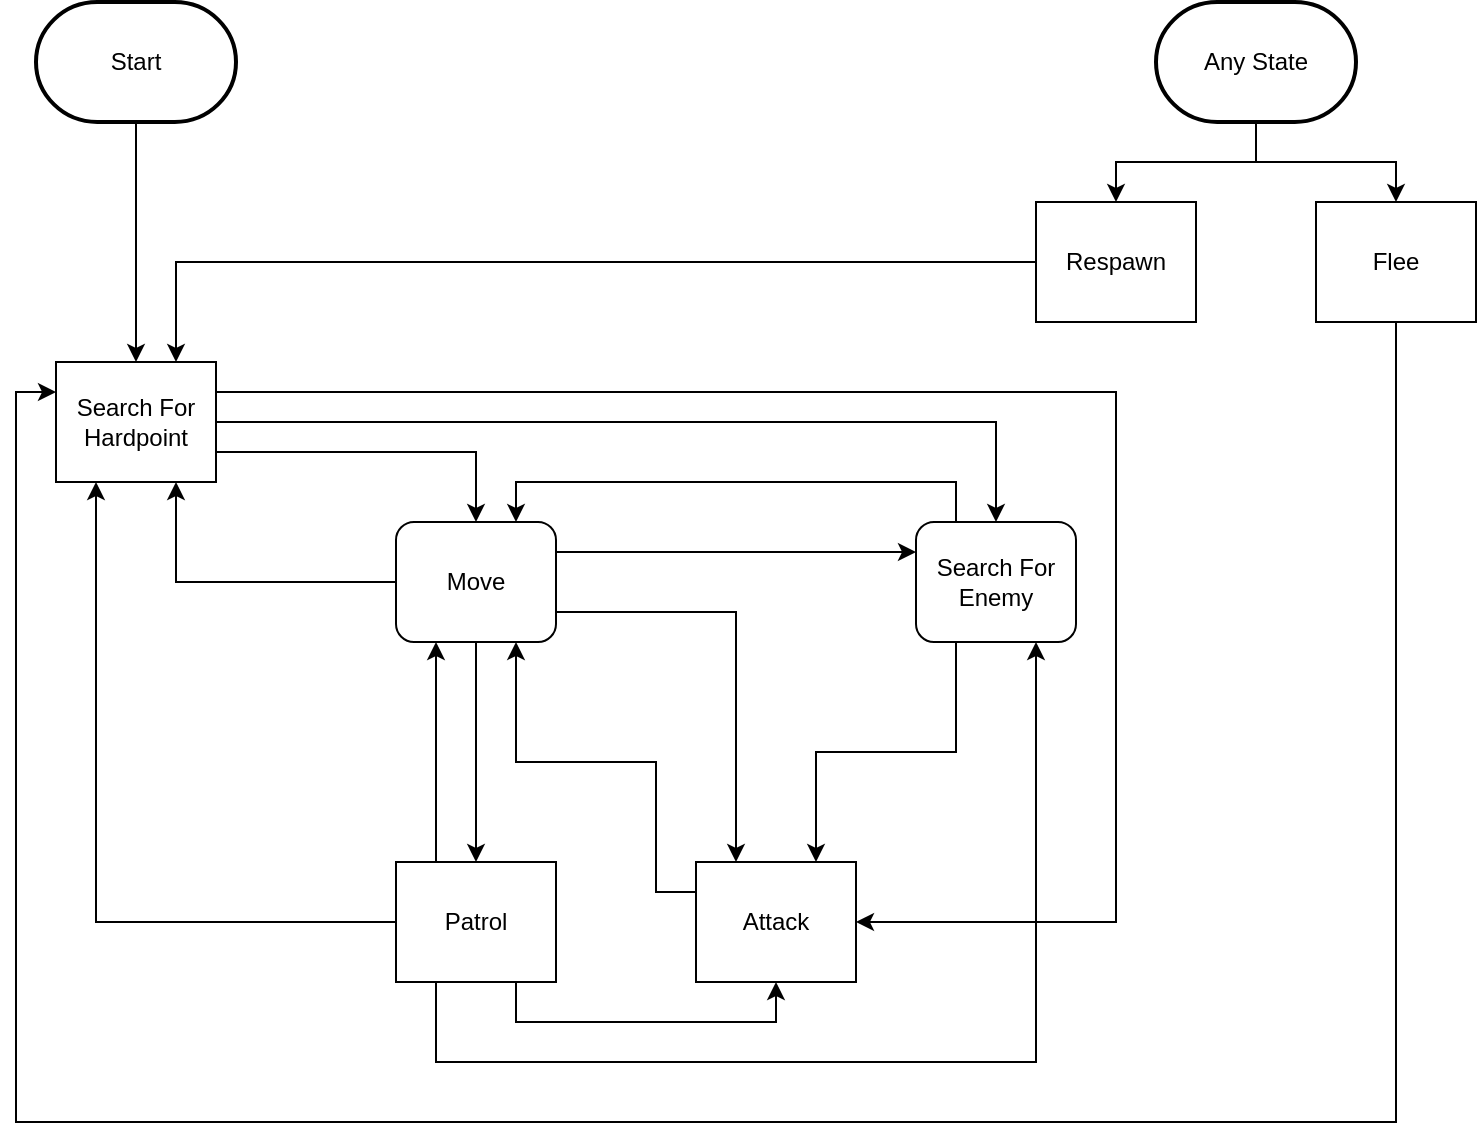 <mxfile version="18.0.2" type="device"><diagram id="C5RBs43oDa-KdzZeNtuy" name="Page-1"><mxGraphModel dx="1021" dy="529" grid="1" gridSize="10" guides="1" tooltips="1" connect="1" arrows="1" fold="1" page="1" pageScale="1" pageWidth="827" pageHeight="1169" math="0" shadow="0"><root><mxCell id="WIyWlLk6GJQsqaUBKTNV-0"/><mxCell id="WIyWlLk6GJQsqaUBKTNV-1" parent="WIyWlLk6GJQsqaUBKTNV-0"/><mxCell id="H1Xmcasd-IbVc5bnEENe-52" style="edgeStyle=orthogonalEdgeStyle;rounded=0;orthogonalLoop=1;jettySize=auto;html=1;exitX=0.5;exitY=1;exitDx=0;exitDy=0;entryX=0.5;entryY=0;entryDx=0;entryDy=0;" edge="1" parent="WIyWlLk6GJQsqaUBKTNV-1" source="H1Xmcasd-IbVc5bnEENe-0" target="H1Xmcasd-IbVc5bnEENe-5"><mxGeometry relative="1" as="geometry"/></mxCell><mxCell id="H1Xmcasd-IbVc5bnEENe-61" style="edgeStyle=orthogonalEdgeStyle;rounded=0;orthogonalLoop=1;jettySize=auto;html=1;exitX=1;exitY=0.75;exitDx=0;exitDy=0;entryX=0.25;entryY=0;entryDx=0;entryDy=0;" edge="1" parent="WIyWlLk6GJQsqaUBKTNV-1" source="H1Xmcasd-IbVc5bnEENe-0" target="H1Xmcasd-IbVc5bnEENe-6"><mxGeometry relative="1" as="geometry"/></mxCell><mxCell id="H1Xmcasd-IbVc5bnEENe-62" style="edgeStyle=orthogonalEdgeStyle;rounded=0;orthogonalLoop=1;jettySize=auto;html=1;exitX=1;exitY=0.25;exitDx=0;exitDy=0;entryX=0;entryY=0.25;entryDx=0;entryDy=0;" edge="1" parent="WIyWlLk6GJQsqaUBKTNV-1" source="H1Xmcasd-IbVc5bnEENe-0" target="H1Xmcasd-IbVc5bnEENe-8"><mxGeometry relative="1" as="geometry"/></mxCell><mxCell id="H1Xmcasd-IbVc5bnEENe-64" style="edgeStyle=orthogonalEdgeStyle;rounded=0;orthogonalLoop=1;jettySize=auto;html=1;exitX=0;exitY=0.5;exitDx=0;exitDy=0;entryX=0.75;entryY=1;entryDx=0;entryDy=0;" edge="1" parent="WIyWlLk6GJQsqaUBKTNV-1" source="H1Xmcasd-IbVc5bnEENe-0" target="H1Xmcasd-IbVc5bnEENe-4"><mxGeometry relative="1" as="geometry"/></mxCell><mxCell id="H1Xmcasd-IbVc5bnEENe-0" value="Move" style="rounded=1;whiteSpace=wrap;html=1;" vertex="1" parent="WIyWlLk6GJQsqaUBKTNV-1"><mxGeometry x="250" y="280" width="80" height="60" as="geometry"/></mxCell><mxCell id="H1Xmcasd-IbVc5bnEENe-37" style="edgeStyle=orthogonalEdgeStyle;rounded=0;orthogonalLoop=1;jettySize=auto;html=1;exitX=1;exitY=0.75;exitDx=0;exitDy=0;" edge="1" parent="WIyWlLk6GJQsqaUBKTNV-1" source="H1Xmcasd-IbVc5bnEENe-4" target="H1Xmcasd-IbVc5bnEENe-0"><mxGeometry relative="1" as="geometry"/></mxCell><mxCell id="H1Xmcasd-IbVc5bnEENe-38" style="edgeStyle=orthogonalEdgeStyle;rounded=0;orthogonalLoop=1;jettySize=auto;html=1;exitX=1;exitY=0.5;exitDx=0;exitDy=0;entryX=0.5;entryY=0;entryDx=0;entryDy=0;" edge="1" parent="WIyWlLk6GJQsqaUBKTNV-1" source="H1Xmcasd-IbVc5bnEENe-4" target="H1Xmcasd-IbVc5bnEENe-8"><mxGeometry relative="1" as="geometry"/></mxCell><mxCell id="H1Xmcasd-IbVc5bnEENe-46" style="edgeStyle=orthogonalEdgeStyle;rounded=0;orthogonalLoop=1;jettySize=auto;html=1;exitX=1;exitY=0.25;exitDx=0;exitDy=0;" edge="1" parent="WIyWlLk6GJQsqaUBKTNV-1" source="H1Xmcasd-IbVc5bnEENe-4" target="H1Xmcasd-IbVc5bnEENe-6"><mxGeometry relative="1" as="geometry"><Array as="points"><mxPoint x="610" y="215"/><mxPoint x="610" y="480"/></Array></mxGeometry></mxCell><mxCell id="H1Xmcasd-IbVc5bnEENe-4" value="Search For Hardpoint" style="rounded=0;whiteSpace=wrap;html=1;" vertex="1" parent="WIyWlLk6GJQsqaUBKTNV-1"><mxGeometry x="80" y="200" width="80" height="60" as="geometry"/></mxCell><mxCell id="H1Xmcasd-IbVc5bnEENe-43" style="edgeStyle=orthogonalEdgeStyle;rounded=0;orthogonalLoop=1;jettySize=auto;html=1;exitX=0.25;exitY=0;exitDx=0;exitDy=0;entryX=0.25;entryY=1;entryDx=0;entryDy=0;" edge="1" parent="WIyWlLk6GJQsqaUBKTNV-1" source="H1Xmcasd-IbVc5bnEENe-5" target="H1Xmcasd-IbVc5bnEENe-0"><mxGeometry relative="1" as="geometry"/></mxCell><mxCell id="H1Xmcasd-IbVc5bnEENe-65" style="edgeStyle=orthogonalEdgeStyle;rounded=0;orthogonalLoop=1;jettySize=auto;html=1;entryX=0.25;entryY=1;entryDx=0;entryDy=0;" edge="1" parent="WIyWlLk6GJQsqaUBKTNV-1" source="H1Xmcasd-IbVc5bnEENe-5" target="H1Xmcasd-IbVc5bnEENe-4"><mxGeometry relative="1" as="geometry"/></mxCell><mxCell id="H1Xmcasd-IbVc5bnEENe-68" style="edgeStyle=orthogonalEdgeStyle;rounded=0;orthogonalLoop=1;jettySize=auto;html=1;exitX=0.75;exitY=1;exitDx=0;exitDy=0;entryX=0.5;entryY=1;entryDx=0;entryDy=0;" edge="1" parent="WIyWlLk6GJQsqaUBKTNV-1" source="H1Xmcasd-IbVc5bnEENe-5" target="H1Xmcasd-IbVc5bnEENe-6"><mxGeometry relative="1" as="geometry"/></mxCell><mxCell id="H1Xmcasd-IbVc5bnEENe-69" style="edgeStyle=orthogonalEdgeStyle;rounded=0;orthogonalLoop=1;jettySize=auto;html=1;exitX=0.25;exitY=1;exitDx=0;exitDy=0;entryX=0.75;entryY=1;entryDx=0;entryDy=0;" edge="1" parent="WIyWlLk6GJQsqaUBKTNV-1" source="H1Xmcasd-IbVc5bnEENe-5" target="H1Xmcasd-IbVc5bnEENe-8"><mxGeometry relative="1" as="geometry"><Array as="points"><mxPoint x="270" y="550"/><mxPoint x="570" y="550"/></Array></mxGeometry></mxCell><mxCell id="H1Xmcasd-IbVc5bnEENe-5" value="Patrol" style="rounded=0;whiteSpace=wrap;html=1;" vertex="1" parent="WIyWlLk6GJQsqaUBKTNV-1"><mxGeometry x="250" y="450" width="80" height="60" as="geometry"/></mxCell><mxCell id="H1Xmcasd-IbVc5bnEENe-60" style="edgeStyle=orthogonalEdgeStyle;rounded=0;orthogonalLoop=1;jettySize=auto;html=1;exitX=0;exitY=0.25;exitDx=0;exitDy=0;entryX=0.75;entryY=1;entryDx=0;entryDy=0;" edge="1" parent="WIyWlLk6GJQsqaUBKTNV-1" source="H1Xmcasd-IbVc5bnEENe-6" target="H1Xmcasd-IbVc5bnEENe-0"><mxGeometry relative="1" as="geometry"><Array as="points"><mxPoint x="380" y="465"/><mxPoint x="380" y="400"/><mxPoint x="310" y="400"/></Array></mxGeometry></mxCell><mxCell id="H1Xmcasd-IbVc5bnEENe-6" value="Attack" style="rounded=0;whiteSpace=wrap;html=1;" vertex="1" parent="WIyWlLk6GJQsqaUBKTNV-1"><mxGeometry x="400" y="450" width="80" height="60" as="geometry"/></mxCell><mxCell id="H1Xmcasd-IbVc5bnEENe-70" style="edgeStyle=orthogonalEdgeStyle;rounded=0;orthogonalLoop=1;jettySize=auto;html=1;entryX=0;entryY=0.25;entryDx=0;entryDy=0;" edge="1" parent="WIyWlLk6GJQsqaUBKTNV-1" source="H1Xmcasd-IbVc5bnEENe-7" target="H1Xmcasd-IbVc5bnEENe-4"><mxGeometry relative="1" as="geometry"><Array as="points"><mxPoint x="750" y="580"/><mxPoint x="60" y="580"/><mxPoint x="60" y="215"/></Array></mxGeometry></mxCell><mxCell id="H1Xmcasd-IbVc5bnEENe-7" value="Flee" style="rounded=0;whiteSpace=wrap;html=1;" vertex="1" parent="WIyWlLk6GJQsqaUBKTNV-1"><mxGeometry x="710" y="120" width="80" height="60" as="geometry"/></mxCell><mxCell id="H1Xmcasd-IbVc5bnEENe-48" style="edgeStyle=orthogonalEdgeStyle;rounded=0;orthogonalLoop=1;jettySize=auto;html=1;exitX=0.25;exitY=0;exitDx=0;exitDy=0;entryX=0.75;entryY=0;entryDx=0;entryDy=0;" edge="1" parent="WIyWlLk6GJQsqaUBKTNV-1" source="H1Xmcasd-IbVc5bnEENe-8" target="H1Xmcasd-IbVc5bnEENe-0"><mxGeometry relative="1" as="geometry"/></mxCell><mxCell id="H1Xmcasd-IbVc5bnEENe-67" style="edgeStyle=orthogonalEdgeStyle;rounded=0;orthogonalLoop=1;jettySize=auto;html=1;exitX=0.25;exitY=1;exitDx=0;exitDy=0;entryX=0.75;entryY=0;entryDx=0;entryDy=0;" edge="1" parent="WIyWlLk6GJQsqaUBKTNV-1" source="H1Xmcasd-IbVc5bnEENe-8" target="H1Xmcasd-IbVc5bnEENe-6"><mxGeometry relative="1" as="geometry"/></mxCell><mxCell id="H1Xmcasd-IbVc5bnEENe-8" value="Search For Enemy" style="rounded=1;whiteSpace=wrap;html=1;" vertex="1" parent="WIyWlLk6GJQsqaUBKTNV-1"><mxGeometry x="510" y="280" width="80" height="60" as="geometry"/></mxCell><mxCell id="H1Xmcasd-IbVc5bnEENe-30" style="edgeStyle=orthogonalEdgeStyle;rounded=0;orthogonalLoop=1;jettySize=auto;html=1;entryX=0.75;entryY=0;entryDx=0;entryDy=0;" edge="1" parent="WIyWlLk6GJQsqaUBKTNV-1" source="H1Xmcasd-IbVc5bnEENe-21" target="H1Xmcasd-IbVc5bnEENe-4"><mxGeometry relative="1" as="geometry"/></mxCell><mxCell id="H1Xmcasd-IbVc5bnEENe-21" value="Respawn" style="rounded=0;whiteSpace=wrap;html=1;" vertex="1" parent="WIyWlLk6GJQsqaUBKTNV-1"><mxGeometry x="570" y="120" width="80" height="60" as="geometry"/></mxCell><mxCell id="H1Xmcasd-IbVc5bnEENe-23" style="edgeStyle=orthogonalEdgeStyle;rounded=0;orthogonalLoop=1;jettySize=auto;html=1;entryX=0.5;entryY=0;entryDx=0;entryDy=0;" edge="1" parent="WIyWlLk6GJQsqaUBKTNV-1" source="H1Xmcasd-IbVc5bnEENe-22" target="H1Xmcasd-IbVc5bnEENe-4"><mxGeometry relative="1" as="geometry"/></mxCell><mxCell id="H1Xmcasd-IbVc5bnEENe-22" value="Start" style="strokeWidth=2;html=1;shape=mxgraph.flowchart.terminator;whiteSpace=wrap;" vertex="1" parent="WIyWlLk6GJQsqaUBKTNV-1"><mxGeometry x="70" y="20" width="100" height="60" as="geometry"/></mxCell><mxCell id="H1Xmcasd-IbVc5bnEENe-25" style="edgeStyle=orthogonalEdgeStyle;rounded=0;orthogonalLoop=1;jettySize=auto;html=1;entryX=0.5;entryY=0;entryDx=0;entryDy=0;" edge="1" parent="WIyWlLk6GJQsqaUBKTNV-1" source="H1Xmcasd-IbVc5bnEENe-24" target="H1Xmcasd-IbVc5bnEENe-21"><mxGeometry relative="1" as="geometry"/></mxCell><mxCell id="H1Xmcasd-IbVc5bnEENe-55" style="edgeStyle=orthogonalEdgeStyle;rounded=0;orthogonalLoop=1;jettySize=auto;html=1;exitX=0.5;exitY=1;exitDx=0;exitDy=0;exitPerimeter=0;" edge="1" parent="WIyWlLk6GJQsqaUBKTNV-1" source="H1Xmcasd-IbVc5bnEENe-24" target="H1Xmcasd-IbVc5bnEENe-7"><mxGeometry relative="1" as="geometry"/></mxCell><mxCell id="H1Xmcasd-IbVc5bnEENe-24" value="Any State" style="strokeWidth=2;html=1;shape=mxgraph.flowchart.terminator;whiteSpace=wrap;" vertex="1" parent="WIyWlLk6GJQsqaUBKTNV-1"><mxGeometry x="630" y="20" width="100" height="60" as="geometry"/></mxCell></root></mxGraphModel></diagram></mxfile>